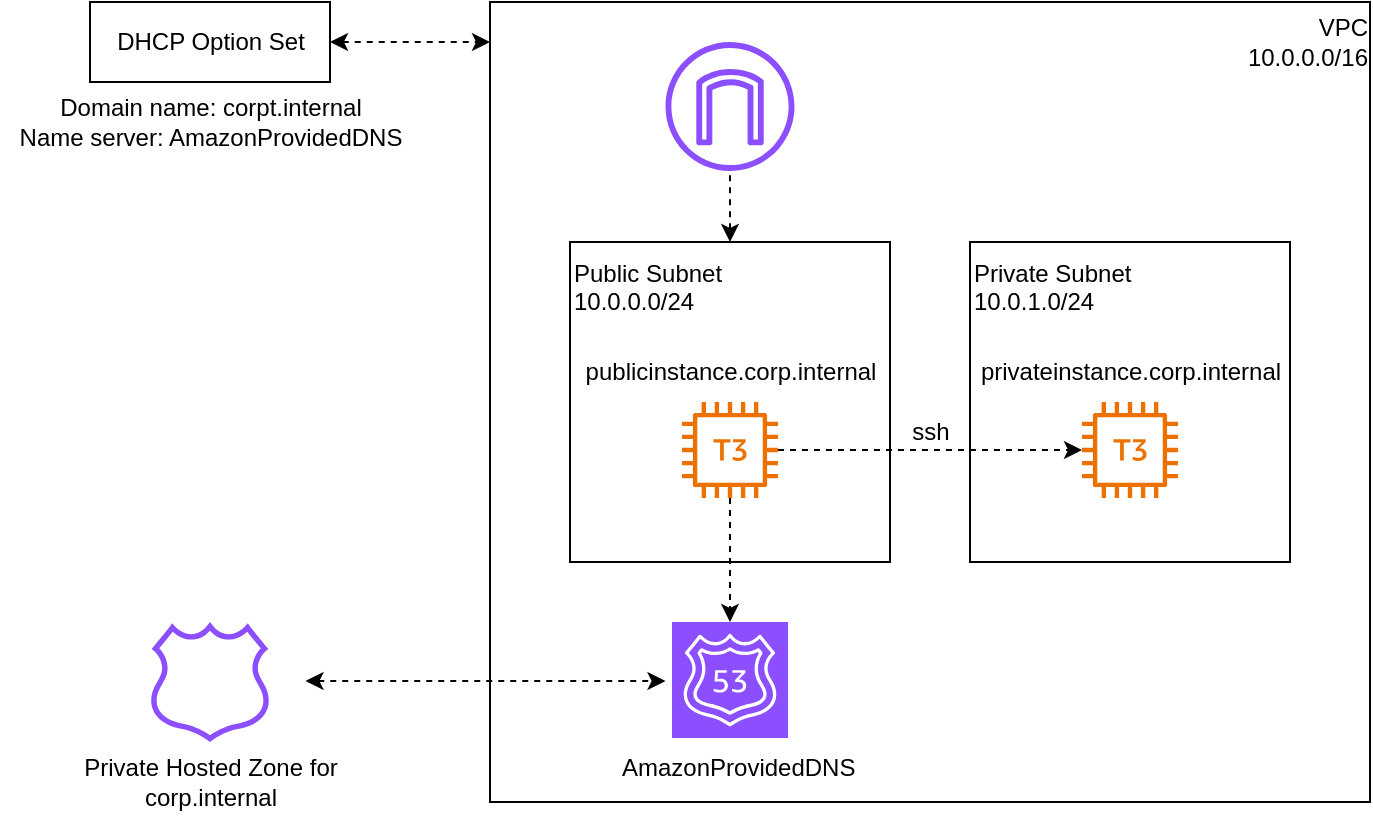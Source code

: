 <mxfile version="28.2.0">
  <diagram name="Página-1" id="wfGAk_a5raoPG4aebj6-">
    <mxGraphModel dx="1426" dy="790" grid="1" gridSize="10" guides="1" tooltips="1" connect="1" arrows="1" fold="1" page="1" pageScale="1" pageWidth="827" pageHeight="1169" math="0" shadow="0">
      <root>
        <mxCell id="0" />
        <mxCell id="1" parent="0" />
        <mxCell id="EwI_p0qHFX9IVtF0Nqpt-1" value="" style="whiteSpace=wrap;html=1;fillColor=none;" vertex="1" parent="1">
          <mxGeometry x="280" y="160" width="440" height="400" as="geometry" />
        </mxCell>
        <mxCell id="EwI_p0qHFX9IVtF0Nqpt-2" value="VPC&lt;div&gt;10.0.0.0/16&lt;/div&gt;" style="text;html=1;align=right;verticalAlign=middle;resizable=0;points=[];autosize=1;strokeColor=none;fillColor=none;" vertex="1" parent="1">
          <mxGeometry x="640" y="160" width="80" height="40" as="geometry" />
        </mxCell>
        <mxCell id="EwI_p0qHFX9IVtF0Nqpt-3" value="" style="whiteSpace=wrap;html=1;fillColor=none;" vertex="1" parent="1">
          <mxGeometry x="320" y="280" width="160" height="160" as="geometry" />
        </mxCell>
        <mxCell id="EwI_p0qHFX9IVtF0Nqpt-4" value="" style="whiteSpace=wrap;html=1;fillColor=none;" vertex="1" parent="1">
          <mxGeometry x="520" y="280" width="160" height="160" as="geometry" />
        </mxCell>
        <mxCell id="EwI_p0qHFX9IVtF0Nqpt-5" value="Public Subnet&lt;div&gt;10.0.0.0/24&lt;/div&gt;&lt;div&gt;&lt;div&gt;&lt;span style=&quot;color: rgba(0, 0, 0, 0); font-family: monospace; font-size: 0px;&quot;&gt;%3CmxGraphModel%3E%3Croot%3E%3CmxCell%20id%3D%220%22%2F%3E%3CmxCell%20id%3D%221%22%20parent%3D%220%22%2F%3E%3CmxCell%20id%3D%222%22%20value%3D%22VPC%26lt%3Bdiv%26gt%3B10.0.0.0%2F16%26lt%3B%2Fdiv%26gt%3B%22%20style%3D%22text%3Bhtml%3D1%3Balign%3Dleft%3BverticalAlign%3Dmiddle%3Bresizable%3D0%3Bpoints%3D%5B%5D%3Bautosize%3D1%3BstrokeColor%3Dnone%3BfillColor%3Dnone%3B%22%20vertex%3D%221%22%20parent%3D%221%22%3E%3CmxGeometry%20x%3D%22280%22%20y%3D%22200%22%20width%3D%2280%22%20height%3D%2240%22%20as%3D%22geometry%22%2F%3E%3C%2FmxCell%3E%3C%2Froot%3E%3C%2FmxGraphModel%3&lt;/span&gt;&lt;span style=&quot;background-color: transparent; font-size: 0px;&quot;&gt;&lt;font face=&quot;monospace&quot; color=&quot;rgba(0, 0, 0, 0)&quot;&gt;10.0.0.0/16&lt;/font&gt;&lt;/span&gt;&lt;span style=&quot;background-color: transparent; color: light-dark(rgb(0, 0, 0), rgb(255, 255, 255)); font-size: 0px;&quot;&gt;&lt;font face=&quot;monospace&quot; color=&quot;rgba(0, 0, 0, 0)&quot;&gt;10.0.0.0/16&lt;/font&gt;&lt;/span&gt;&lt;span style=&quot;background-color: transparent; color: rgba(0, 0, 0, 0); font-family: monospace; font-size: 0px;&quot;&gt;10.0.0.0/&lt;/span&gt;&lt;/div&gt;&lt;/div&gt;" style="text;html=1;align=left;verticalAlign=middle;resizable=0;points=[];autosize=1;strokeColor=none;fillColor=none;" vertex="1" parent="1">
          <mxGeometry x="320" y="280" width="100" height="60" as="geometry" />
        </mxCell>
        <mxCell id="EwI_p0qHFX9IVtF0Nqpt-6" value="Private Subnet&lt;div&gt;10.0.1.0/24&lt;/div&gt;&lt;div&gt;&lt;div&gt;&lt;span style=&quot;color: rgba(0, 0, 0, 0); font-family: monospace; font-size: 0px;&quot;&gt;%3CmxGraphModel%3E%3Croot%3E%3CmxCell%20id%3D%220%22%2F%3E%3CmxCell%20id%3D%221%22%20parent%3D%220%22%2F%3E%3CmxCell%20id%3D%222%22%20value%3D%22VPC%26lt%3Bdiv%26gt%3B10.0.0.0%2F16%26lt%3B%2Fdiv%26gt%3B%22%20style%3D%22text%3Bhtml%3D1%3Balign%3Dleft%3BverticalAlign%3Dmiddle%3Bresizable%3D0%3Bpoints%3D%5B%5D%3Bautosize%3D1%3BstrokeColor%3Dnone%3BfillColor%3Dnone%3B%22%20vertex%3D%221%22%20parent%3D%221%22%3E%3CmxGeometry%20x%3D%22280%22%20y%3D%22200%22%20width%3D%2280%22%20height%3D%2240%22%20as%3D%22geometry%22%2F%3E%3C%2FmxCell%3E%3C%2Froot%3E%3C%2FmxGraphModel%3&lt;/span&gt;&lt;span style=&quot;background-color: transparent; font-size: 0px;&quot;&gt;&lt;font face=&quot;monospace&quot; color=&quot;rgba(0, 0, 0, 0)&quot;&gt;10.0.0.0/16&lt;/font&gt;&lt;/span&gt;&lt;span style=&quot;background-color: transparent; color: light-dark(rgb(0, 0, 0), rgb(255, 255, 255)); font-size: 0px;&quot;&gt;&lt;font face=&quot;monospace&quot; color=&quot;rgba(0, 0, 0, 0)&quot;&gt;10.0.0.0/16&lt;/font&gt;&lt;/span&gt;&lt;span style=&quot;background-color: transparent; color: rgba(0, 0, 0, 0); font-family: monospace; font-size: 0px;&quot;&gt;10.0.0.0/&lt;/span&gt;&lt;/div&gt;&lt;/div&gt;" style="text;html=1;align=left;verticalAlign=middle;resizable=0;points=[];autosize=1;strokeColor=none;fillColor=none;" vertex="1" parent="1">
          <mxGeometry x="520" y="280" width="100" height="60" as="geometry" />
        </mxCell>
        <mxCell id="EwI_p0qHFX9IVtF0Nqpt-7" value="" style="sketch=0;outlineConnect=0;fontColor=#232F3E;gradientColor=none;fillColor=#ED7100;strokeColor=none;dashed=0;verticalLabelPosition=bottom;verticalAlign=top;align=center;html=1;fontSize=12;fontStyle=0;aspect=fixed;pointerEvents=1;shape=mxgraph.aws4.t3_instance;" vertex="1" parent="1">
          <mxGeometry x="576" y="360" width="48" height="48" as="geometry" />
        </mxCell>
        <mxCell id="EwI_p0qHFX9IVtF0Nqpt-11" style="edgeStyle=orthogonalEdgeStyle;rounded=0;orthogonalLoop=1;jettySize=auto;html=1;dashed=1;" edge="1" parent="1" source="EwI_p0qHFX9IVtF0Nqpt-8" target="EwI_p0qHFX9IVtF0Nqpt-7">
          <mxGeometry relative="1" as="geometry" />
        </mxCell>
        <mxCell id="EwI_p0qHFX9IVtF0Nqpt-19" style="edgeStyle=orthogonalEdgeStyle;rounded=0;orthogonalLoop=1;jettySize=auto;html=1;dashed=1;" edge="1" parent="1" source="EwI_p0qHFX9IVtF0Nqpt-8" target="EwI_p0qHFX9IVtF0Nqpt-16">
          <mxGeometry relative="1" as="geometry" />
        </mxCell>
        <mxCell id="EwI_p0qHFX9IVtF0Nqpt-8" value="" style="sketch=0;outlineConnect=0;fontColor=#232F3E;gradientColor=none;fillColor=#ED7100;strokeColor=none;dashed=0;verticalLabelPosition=bottom;verticalAlign=top;align=center;html=1;fontSize=12;fontStyle=0;aspect=fixed;pointerEvents=1;shape=mxgraph.aws4.t3_instance;" vertex="1" parent="1">
          <mxGeometry x="376" y="360" width="48" height="48" as="geometry" />
        </mxCell>
        <mxCell id="EwI_p0qHFX9IVtF0Nqpt-9" value="publicinstance.corp.internal" style="text;html=1;align=center;verticalAlign=middle;resizable=0;points=[];autosize=1;strokeColor=none;fillColor=none;" vertex="1" parent="1">
          <mxGeometry x="315" y="330" width="170" height="30" as="geometry" />
        </mxCell>
        <mxCell id="EwI_p0qHFX9IVtF0Nqpt-10" value="privateinstance.corp.internal" style="text;html=1;align=center;verticalAlign=middle;resizable=0;points=[];autosize=1;strokeColor=none;fillColor=none;" vertex="1" parent="1">
          <mxGeometry x="515" y="330" width="170" height="30" as="geometry" />
        </mxCell>
        <mxCell id="EwI_p0qHFX9IVtF0Nqpt-12" value="ssh" style="text;html=1;align=center;verticalAlign=middle;resizable=0;points=[];autosize=1;strokeColor=none;fillColor=none;" vertex="1" parent="1">
          <mxGeometry x="480" y="360" width="40" height="30" as="geometry" />
        </mxCell>
        <mxCell id="EwI_p0qHFX9IVtF0Nqpt-13" value="" style="sketch=0;outlineConnect=0;fontColor=#232F3E;gradientColor=none;fillColor=#8C4FFF;strokeColor=none;dashed=0;verticalLabelPosition=bottom;verticalAlign=top;align=center;html=1;fontSize=12;fontStyle=0;aspect=fixed;pointerEvents=1;shape=mxgraph.aws4.internet_gateway;" vertex="1" parent="1">
          <mxGeometry x="367.75" y="180" width="64.5" height="64.5" as="geometry" />
        </mxCell>
        <mxCell id="EwI_p0qHFX9IVtF0Nqpt-14" value="" style="edgeStyle=none;orthogonalLoop=1;jettySize=auto;html=1;rounded=0;dashed=1;startArrow=classic;startFill=1;endArrow=none;endFill=0;" edge="1" parent="1" source="EwI_p0qHFX9IVtF0Nqpt-3" target="EwI_p0qHFX9IVtF0Nqpt-13">
          <mxGeometry width="100" relative="1" as="geometry">
            <mxPoint x="100" y="190" as="sourcePoint" />
            <mxPoint x="200" y="190" as="targetPoint" />
            <Array as="points" />
          </mxGeometry>
        </mxCell>
        <mxCell id="EwI_p0qHFX9IVtF0Nqpt-16" value="" style="sketch=0;points=[[0,0,0],[0.25,0,0],[0.5,0,0],[0.75,0,0],[1,0,0],[0,1,0],[0.25,1,0],[0.5,1,0],[0.75,1,0],[1,1,0],[0,0.25,0],[0,0.5,0],[0,0.75,0],[1,0.25,0],[1,0.5,0],[1,0.75,0]];outlineConnect=0;fontColor=#232F3E;fillColor=#8C4FFF;strokeColor=#ffffff;dashed=1;verticalLabelPosition=bottom;verticalAlign=top;align=center;html=1;fontSize=12;fontStyle=0;aspect=fixed;shape=mxgraph.aws4.resourceIcon;resIcon=mxgraph.aws4.route_53;" vertex="1" parent="1">
          <mxGeometry x="371" y="470" width="58" height="58" as="geometry" />
        </mxCell>
        <mxCell id="EwI_p0qHFX9IVtF0Nqpt-17" value="AmazonProvidedDNS" style="text;html=1;align=left;verticalAlign=middle;resizable=0;points=[];autosize=1;strokeColor=none;fillColor=none;" vertex="1" parent="1">
          <mxGeometry x="344" y="528" width="140" height="30" as="geometry" />
        </mxCell>
        <mxCell id="EwI_p0qHFX9IVtF0Nqpt-21" value="" style="whiteSpace=wrap;html=1;fillColor=none;" vertex="1" parent="1">
          <mxGeometry x="80" y="160" width="120" height="40" as="geometry" />
        </mxCell>
        <mxCell id="EwI_p0qHFX9IVtF0Nqpt-22" value="DHCP Option Set" style="text;html=1;align=center;verticalAlign=middle;resizable=0;points=[];autosize=1;strokeColor=none;fillColor=none;" vertex="1" parent="1">
          <mxGeometry x="80" y="165" width="120" height="30" as="geometry" />
        </mxCell>
        <mxCell id="EwI_p0qHFX9IVtF0Nqpt-23" style="edgeStyle=orthogonalEdgeStyle;rounded=0;orthogonalLoop=1;jettySize=auto;html=1;entryX=0;entryY=0.05;entryDx=0;entryDy=0;entryPerimeter=0;startArrow=classic;startFill=1;dashed=1;" edge="1" parent="1" source="EwI_p0qHFX9IVtF0Nqpt-21" target="EwI_p0qHFX9IVtF0Nqpt-1">
          <mxGeometry relative="1" as="geometry" />
        </mxCell>
        <mxCell id="EwI_p0qHFX9IVtF0Nqpt-24" value="" style="sketch=0;outlineConnect=0;fontColor=#232F3E;gradientColor=none;fillColor=#8C4FFF;strokeColor=none;dashed=0;verticalLabelPosition=bottom;verticalAlign=top;align=center;html=1;fontSize=12;fontStyle=0;aspect=fixed;pointerEvents=1;shape=mxgraph.aws4.hosted_zone;" vertex="1" parent="1">
          <mxGeometry x="109.61" y="470" width="60.78" height="60" as="geometry" />
        </mxCell>
        <mxCell id="EwI_p0qHFX9IVtF0Nqpt-25" value="Private Hosted Zone for&lt;div&gt;corp.internal&lt;/div&gt;" style="text;html=1;align=center;verticalAlign=middle;resizable=0;points=[];autosize=1;strokeColor=none;fillColor=none;" vertex="1" parent="1">
          <mxGeometry x="65" y="530" width="150" height="40" as="geometry" />
        </mxCell>
        <mxCell id="EwI_p0qHFX9IVtF0Nqpt-26" style="edgeStyle=orthogonalEdgeStyle;rounded=0;orthogonalLoop=1;jettySize=auto;html=1;startArrow=classic;startFill=1;dashed=1;" edge="1" parent="1">
          <mxGeometry relative="1" as="geometry">
            <mxPoint x="187.75" y="499.5" as="sourcePoint" />
            <mxPoint x="367.75" y="499.5" as="targetPoint" />
          </mxGeometry>
        </mxCell>
        <mxCell id="EwI_p0qHFX9IVtF0Nqpt-27" value="Domain name: corpt.internal&lt;div&gt;Name server: AmazonProvidedDNS&lt;/div&gt;" style="text;html=1;align=center;verticalAlign=middle;resizable=0;points=[];autosize=1;strokeColor=none;fillColor=none;" vertex="1" parent="1">
          <mxGeometry x="35" y="200" width="210" height="40" as="geometry" />
        </mxCell>
      </root>
    </mxGraphModel>
  </diagram>
</mxfile>
